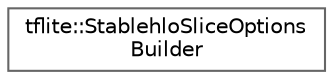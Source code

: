 digraph "Graphical Class Hierarchy"
{
 // LATEX_PDF_SIZE
  bgcolor="transparent";
  edge [fontname=Helvetica,fontsize=10,labelfontname=Helvetica,labelfontsize=10];
  node [fontname=Helvetica,fontsize=10,shape=box,height=0.2,width=0.4];
  rankdir="LR";
  Node0 [id="Node000000",label="tflite::StablehloSliceOptions\lBuilder",height=0.2,width=0.4,color="grey40", fillcolor="white", style="filled",URL="$structtflite_1_1_stablehlo_slice_options_builder.html",tooltip=" "];
}
